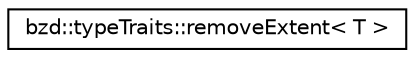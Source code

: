 digraph "Graphical Class Hierarchy"
{
  edge [fontname="Helvetica",fontsize="10",labelfontname="Helvetica",labelfontsize="10"];
  node [fontname="Helvetica",fontsize="10",shape=record];
  rankdir="LR";
  Node0 [label="bzd::typeTraits::removeExtent\< T \>",height=0.2,width=0.4,color="black", fillcolor="white", style="filled",URL="$structbzd_1_1typeTraits_1_1removeExtent.html"];
}
